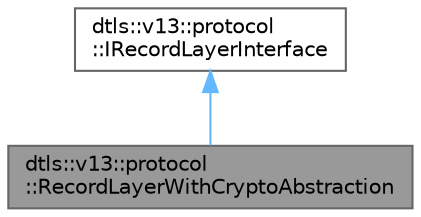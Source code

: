 digraph "dtls::v13::protocol::RecordLayerWithCryptoAbstraction"
{
 // LATEX_PDF_SIZE
  bgcolor="transparent";
  edge [fontname=Helvetica,fontsize=10,labelfontname=Helvetica,labelfontsize=10];
  node [fontname=Helvetica,fontsize=10,shape=box,height=0.2,width=0.4];
  Node1 [id="Node000001",label="dtls::v13::protocol\l::RecordLayerWithCryptoAbstraction",height=0.2,width=0.4,color="gray40", fillcolor="grey60", style="filled", fontcolor="black",tooltip="Record Layer Implementation with Crypto Operations Abstraction."];
  Node2 -> Node1 [id="edge1_Node000001_Node000002",dir="back",color="steelblue1",style="solid",tooltip=" "];
  Node2 [id="Node000002",label="dtls::v13::protocol\l::IRecordLayerInterface",height=0.2,width=0.4,color="gray40", fillcolor="white", style="filled",URL="$classdtls_1_1v13_1_1protocol_1_1IRecordLayerInterface.html",tooltip="Abstract Record Layer Interface."];
}
